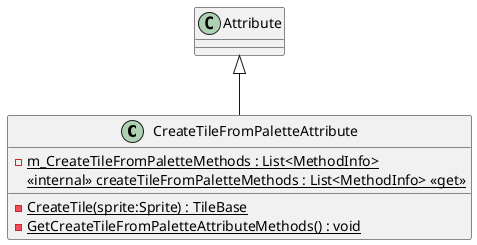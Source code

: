 @startuml
class CreateTileFromPaletteAttribute {
    - {static} m_CreateTileFromPaletteMethods : List<MethodInfo>
    <<internal>> {static} createTileFromPaletteMethods : List<MethodInfo> <<get>>
    - {static} CreateTile(sprite:Sprite) : TileBase
    - {static} GetCreateTileFromPaletteAttributeMethods() : void
}
Attribute <|-- CreateTileFromPaletteAttribute
@enduml
